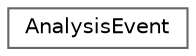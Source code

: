 digraph "Graphical Class Hierarchy"
{
 // LATEX_PDF_SIZE
  bgcolor="transparent";
  edge [fontname=Helvetica,fontsize=10,labelfontname=Helvetica,labelfontsize=10];
  node [fontname=Helvetica,fontsize=10,shape=box,height=0.2,width=0.4];
  rankdir="LR";
  Node0 [id="Node000000",label="AnalysisEvent",height=0.2,width=0.4,color="grey40", fillcolor="white", style="filled",URL="$class_analysis_event.html",tooltip=" "];
}

